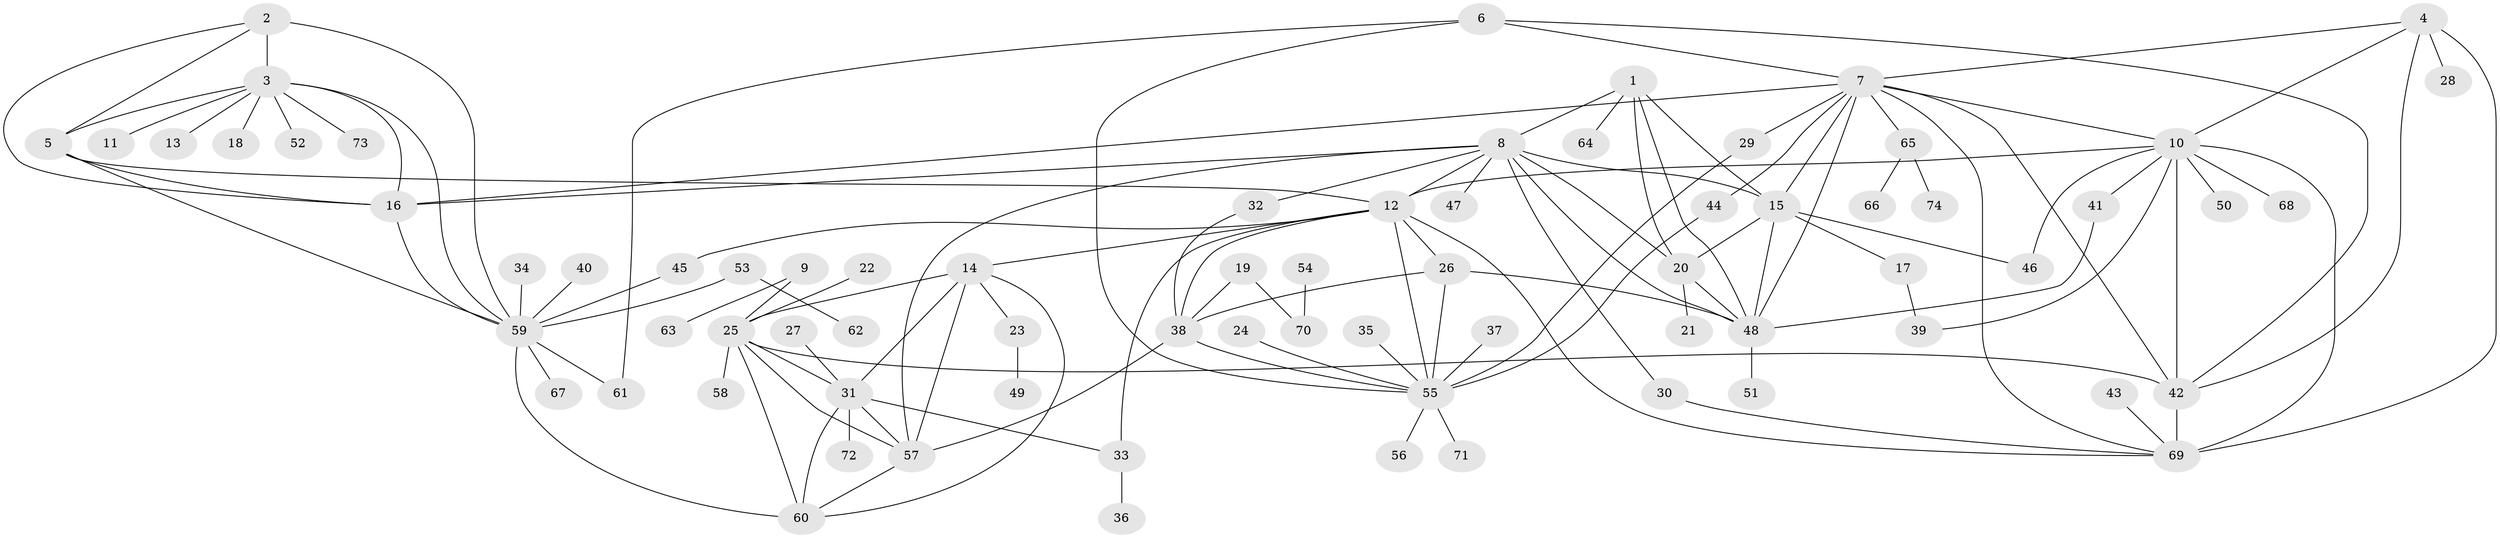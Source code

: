 // original degree distribution, {7: 0.06504065040650407, 10: 0.024390243902439025, 11: 0.016260162601626018, 6: 0.016260162601626018, 5: 0.032520325203252036, 9: 0.024390243902439025, 8: 0.032520325203252036, 13: 0.016260162601626018, 12: 0.016260162601626018, 2: 0.21138211382113822, 3: 0.06504065040650407, 1: 0.4634146341463415, 4: 0.016260162601626018}
// Generated by graph-tools (version 1.1) at 2025/37/03/04/25 23:37:43]
// undirected, 74 vertices, 122 edges
graph export_dot {
  node [color=gray90,style=filled];
  1;
  2;
  3;
  4;
  5;
  6;
  7;
  8;
  9;
  10;
  11;
  12;
  13;
  14;
  15;
  16;
  17;
  18;
  19;
  20;
  21;
  22;
  23;
  24;
  25;
  26;
  27;
  28;
  29;
  30;
  31;
  32;
  33;
  34;
  35;
  36;
  37;
  38;
  39;
  40;
  41;
  42;
  43;
  44;
  45;
  46;
  47;
  48;
  49;
  50;
  51;
  52;
  53;
  54;
  55;
  56;
  57;
  58;
  59;
  60;
  61;
  62;
  63;
  64;
  65;
  66;
  67;
  68;
  69;
  70;
  71;
  72;
  73;
  74;
  1 -- 8 [weight=1.0];
  1 -- 15 [weight=1.0];
  1 -- 20 [weight=2.0];
  1 -- 48 [weight=1.0];
  1 -- 64 [weight=1.0];
  2 -- 3 [weight=2.0];
  2 -- 5 [weight=1.0];
  2 -- 16 [weight=1.0];
  2 -- 59 [weight=1.0];
  3 -- 5 [weight=2.0];
  3 -- 11 [weight=1.0];
  3 -- 13 [weight=1.0];
  3 -- 16 [weight=2.0];
  3 -- 18 [weight=1.0];
  3 -- 52 [weight=1.0];
  3 -- 59 [weight=2.0];
  3 -- 73 [weight=1.0];
  4 -- 7 [weight=1.0];
  4 -- 10 [weight=1.0];
  4 -- 28 [weight=1.0];
  4 -- 42 [weight=1.0];
  4 -- 69 [weight=2.0];
  5 -- 12 [weight=1.0];
  5 -- 16 [weight=1.0];
  5 -- 59 [weight=1.0];
  6 -- 7 [weight=1.0];
  6 -- 42 [weight=1.0];
  6 -- 55 [weight=1.0];
  6 -- 61 [weight=1.0];
  7 -- 10 [weight=1.0];
  7 -- 15 [weight=1.0];
  7 -- 16 [weight=1.0];
  7 -- 29 [weight=2.0];
  7 -- 42 [weight=1.0];
  7 -- 44 [weight=1.0];
  7 -- 48 [weight=1.0];
  7 -- 65 [weight=1.0];
  7 -- 69 [weight=2.0];
  8 -- 12 [weight=1.0];
  8 -- 15 [weight=1.0];
  8 -- 16 [weight=1.0];
  8 -- 20 [weight=2.0];
  8 -- 30 [weight=1.0];
  8 -- 32 [weight=1.0];
  8 -- 47 [weight=1.0];
  8 -- 48 [weight=1.0];
  8 -- 57 [weight=1.0];
  9 -- 25 [weight=1.0];
  9 -- 63 [weight=1.0];
  10 -- 12 [weight=1.0];
  10 -- 39 [weight=1.0];
  10 -- 41 [weight=1.0];
  10 -- 42 [weight=1.0];
  10 -- 46 [weight=1.0];
  10 -- 50 [weight=1.0];
  10 -- 68 [weight=1.0];
  10 -- 69 [weight=2.0];
  12 -- 14 [weight=1.0];
  12 -- 26 [weight=2.0];
  12 -- 33 [weight=1.0];
  12 -- 38 [weight=1.0];
  12 -- 45 [weight=1.0];
  12 -- 55 [weight=2.0];
  12 -- 69 [weight=1.0];
  14 -- 23 [weight=1.0];
  14 -- 25 [weight=1.0];
  14 -- 31 [weight=2.0];
  14 -- 57 [weight=1.0];
  14 -- 60 [weight=1.0];
  15 -- 17 [weight=1.0];
  15 -- 20 [weight=2.0];
  15 -- 46 [weight=1.0];
  15 -- 48 [weight=1.0];
  16 -- 59 [weight=1.0];
  17 -- 39 [weight=1.0];
  19 -- 38 [weight=1.0];
  19 -- 70 [weight=1.0];
  20 -- 21 [weight=1.0];
  20 -- 48 [weight=2.0];
  22 -- 25 [weight=1.0];
  23 -- 49 [weight=1.0];
  24 -- 55 [weight=1.0];
  25 -- 31 [weight=2.0];
  25 -- 42 [weight=1.0];
  25 -- 57 [weight=1.0];
  25 -- 58 [weight=1.0];
  25 -- 60 [weight=1.0];
  26 -- 38 [weight=2.0];
  26 -- 48 [weight=1.0];
  26 -- 55 [weight=4.0];
  27 -- 31 [weight=1.0];
  29 -- 55 [weight=1.0];
  30 -- 69 [weight=1.0];
  31 -- 33 [weight=1.0];
  31 -- 57 [weight=2.0];
  31 -- 60 [weight=2.0];
  31 -- 72 [weight=1.0];
  32 -- 38 [weight=1.0];
  33 -- 36 [weight=1.0];
  34 -- 59 [weight=1.0];
  35 -- 55 [weight=1.0];
  37 -- 55 [weight=1.0];
  38 -- 55 [weight=2.0];
  38 -- 57 [weight=1.0];
  40 -- 59 [weight=1.0];
  41 -- 48 [weight=1.0];
  42 -- 69 [weight=2.0];
  43 -- 69 [weight=1.0];
  44 -- 55 [weight=1.0];
  45 -- 59 [weight=1.0];
  48 -- 51 [weight=1.0];
  53 -- 59 [weight=1.0];
  53 -- 62 [weight=1.0];
  54 -- 70 [weight=1.0];
  55 -- 56 [weight=1.0];
  55 -- 71 [weight=1.0];
  57 -- 60 [weight=1.0];
  59 -- 60 [weight=1.0];
  59 -- 61 [weight=1.0];
  59 -- 67 [weight=1.0];
  65 -- 66 [weight=1.0];
  65 -- 74 [weight=1.0];
}
